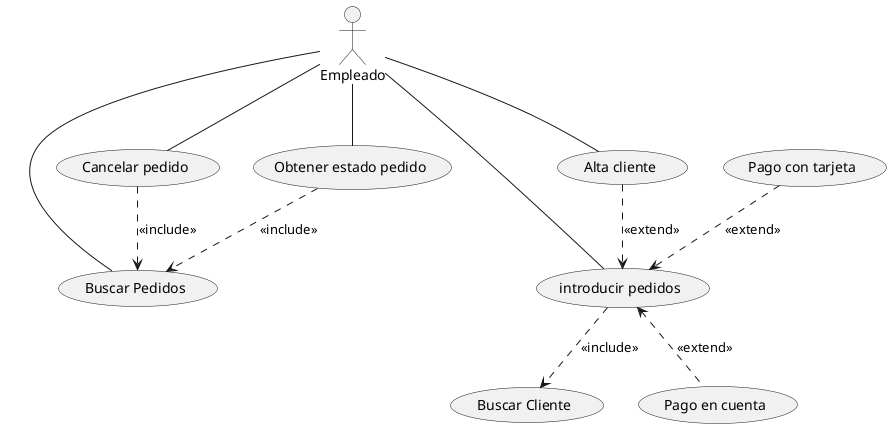 @startuml
:Empleado:


(introducir pedidos)
(Cancelar pedido)
(Obtener estado pedido)
(Buscar Pedidos)
(Alta cliente)
(Buscar Cliente)
(Pago con tarjeta)
(Pago en cuenta)



Empleado -- (introducir pedidos)
Empleado -- (Cancelar pedido)
Empleado --  (Obtener estado pedido)
Empleado -- (Buscar Pedidos)
Empleado -- (Alta cliente)

(Alta cliente) ..>(introducir pedidos) : <<extend>>
(introducir pedidos) ..> (Buscar Cliente) : <<include>>
(Pago con tarjeta)..> (introducir pedidos) : <<extend>>
(Cancelar pedido) ..> (Buscar Pedidos) : <<include>>
(introducir pedidos) <..(Pago en cuenta) : <<extend>>
(Obtener estado pedido) ..> (Buscar Pedidos) : <<include>>



@enduml